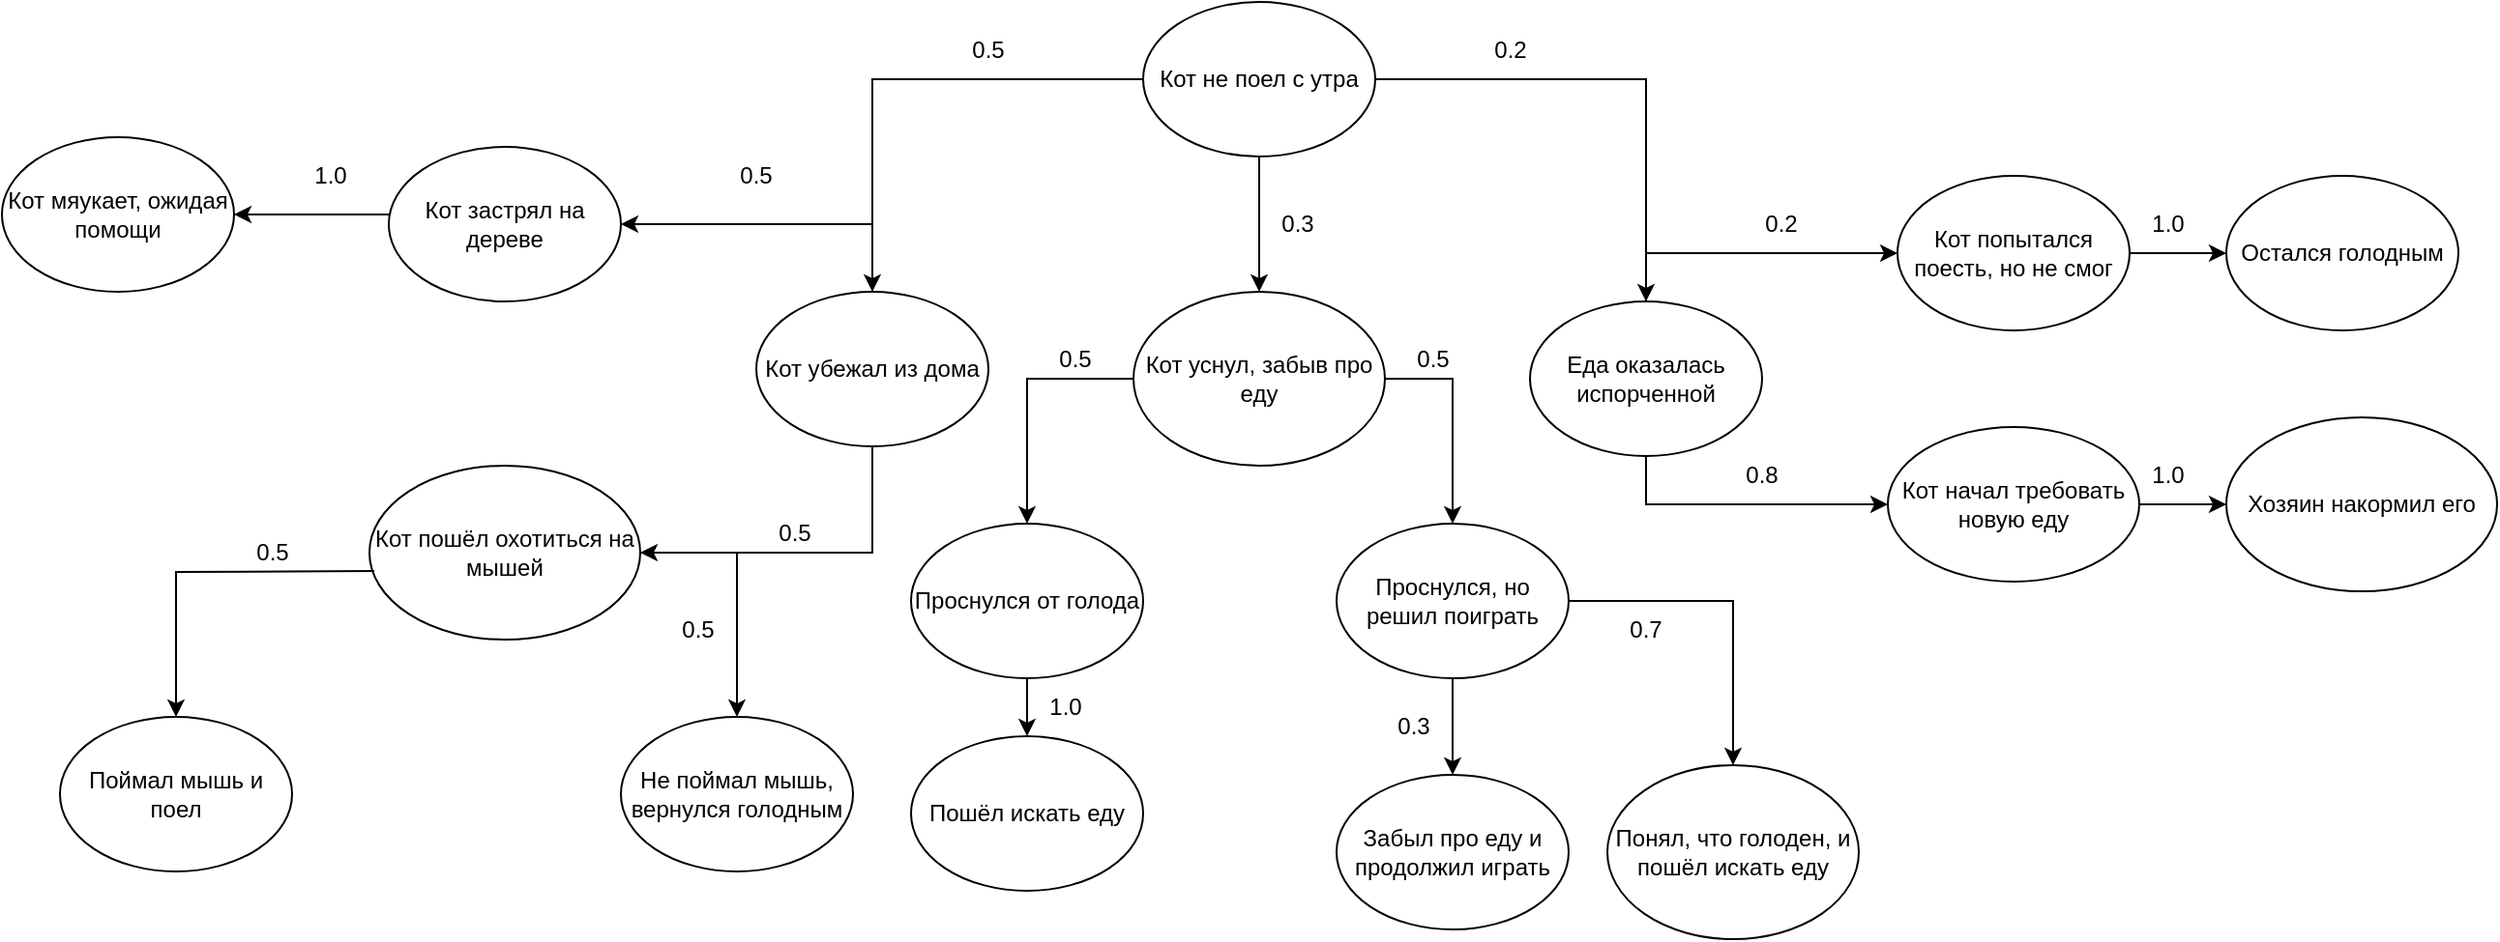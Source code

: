 <mxfile version="24.8.2">
  <diagram name="Страница — 1" id="s1_SfXAWNudBJ4wVnNPU">
    <mxGraphModel dx="1500" dy="810" grid="1" gridSize="10" guides="1" tooltips="1" connect="1" arrows="1" fold="1" page="1" pageScale="1" pageWidth="3300" pageHeight="4681" math="0" shadow="0">
      <root>
        <mxCell id="0" />
        <mxCell id="1" parent="0" />
        <mxCell id="gBUoncTOH3T_YVV0iS3T-1" value="Кот не поел с утра" style="ellipse;whiteSpace=wrap;html=1;" vertex="1" parent="1">
          <mxGeometry x="850" y="330" width="120" height="80" as="geometry" />
        </mxCell>
        <mxCell id="gBUoncTOH3T_YVV0iS3T-2" value="Кот убежал из дома" style="ellipse;whiteSpace=wrap;html=1;" vertex="1" parent="1">
          <mxGeometry x="650" y="480" width="120" height="80" as="geometry" />
        </mxCell>
        <mxCell id="gBUoncTOH3T_YVV0iS3T-3" value="Кот уснул, забыв про еду" style="ellipse;whiteSpace=wrap;html=1;" vertex="1" parent="1">
          <mxGeometry x="845" y="480" width="130" height="90" as="geometry" />
        </mxCell>
        <mxCell id="gBUoncTOH3T_YVV0iS3T-4" value="Еда оказалась испорченной" style="ellipse;whiteSpace=wrap;html=1;" vertex="1" parent="1">
          <mxGeometry x="1050" y="485" width="120" height="80" as="geometry" />
        </mxCell>
        <mxCell id="gBUoncTOH3T_YVV0iS3T-5" value="" style="endArrow=classic;html=1;rounded=0;entryX=0.5;entryY=0;entryDx=0;entryDy=0;exitX=0;exitY=0.5;exitDx=0;exitDy=0;" edge="1" parent="1" source="gBUoncTOH3T_YVV0iS3T-1" target="gBUoncTOH3T_YVV0iS3T-2">
          <mxGeometry width="50" height="50" relative="1" as="geometry">
            <mxPoint x="660" y="400" as="sourcePoint" />
            <mxPoint x="800" y="290" as="targetPoint" />
            <Array as="points">
              <mxPoint x="710" y="370" />
            </Array>
          </mxGeometry>
        </mxCell>
        <mxCell id="gBUoncTOH3T_YVV0iS3T-6" value="0.5" style="text;html=1;align=center;verticalAlign=middle;whiteSpace=wrap;rounded=0;" vertex="1" parent="1">
          <mxGeometry x="740" y="340" width="60" height="30" as="geometry" />
        </mxCell>
        <mxCell id="gBUoncTOH3T_YVV0iS3T-7" value="" style="endArrow=classic;html=1;rounded=0;exitX=0.5;exitY=1;exitDx=0;exitDy=0;entryX=0.5;entryY=0;entryDx=0;entryDy=0;" edge="1" parent="1" source="gBUoncTOH3T_YVV0iS3T-1" target="gBUoncTOH3T_YVV0iS3T-3">
          <mxGeometry width="50" height="50" relative="1" as="geometry">
            <mxPoint x="880" y="530" as="sourcePoint" />
            <mxPoint x="930" y="480" as="targetPoint" />
          </mxGeometry>
        </mxCell>
        <mxCell id="gBUoncTOH3T_YVV0iS3T-8" value="0.3" style="text;html=1;align=center;verticalAlign=middle;whiteSpace=wrap;rounded=0;" vertex="1" parent="1">
          <mxGeometry x="900" y="430" width="60" height="30" as="geometry" />
        </mxCell>
        <mxCell id="gBUoncTOH3T_YVV0iS3T-9" value="" style="endArrow=classic;html=1;rounded=0;entryX=0.5;entryY=0;entryDx=0;entryDy=0;exitX=1;exitY=0.5;exitDx=0;exitDy=0;" edge="1" parent="1" source="gBUoncTOH3T_YVV0iS3T-1" target="gBUoncTOH3T_YVV0iS3T-4">
          <mxGeometry width="50" height="50" relative="1" as="geometry">
            <mxPoint x="880" y="530" as="sourcePoint" />
            <mxPoint x="930" y="480" as="targetPoint" />
            <Array as="points">
              <mxPoint x="1110" y="370" />
            </Array>
          </mxGeometry>
        </mxCell>
        <mxCell id="gBUoncTOH3T_YVV0iS3T-10" value="0.2" style="text;html=1;align=center;verticalAlign=middle;whiteSpace=wrap;rounded=0;" vertex="1" parent="1">
          <mxGeometry x="1010" y="340" width="60" height="30" as="geometry" />
        </mxCell>
        <mxCell id="gBUoncTOH3T_YVV0iS3T-11" value="Кот застрял на дереве" style="ellipse;whiteSpace=wrap;html=1;" vertex="1" parent="1">
          <mxGeometry x="460" y="405" width="120" height="80" as="geometry" />
        </mxCell>
        <mxCell id="gBUoncTOH3T_YVV0iS3T-12" value="Кот пошёл охотиться на мышей" style="ellipse;whiteSpace=wrap;html=1;" vertex="1" parent="1">
          <mxGeometry x="450" y="570" width="140" height="90" as="geometry" />
        </mxCell>
        <mxCell id="gBUoncTOH3T_YVV0iS3T-13" value="" style="endArrow=classic;html=1;rounded=0;entryX=1;entryY=0.5;entryDx=0;entryDy=0;exitX=0.5;exitY=1;exitDx=0;exitDy=0;" edge="1" parent="1" source="gBUoncTOH3T_YVV0iS3T-2" target="gBUoncTOH3T_YVV0iS3T-12">
          <mxGeometry width="50" height="50" relative="1" as="geometry">
            <mxPoint x="880" y="530" as="sourcePoint" />
            <mxPoint x="930" y="480" as="targetPoint" />
            <Array as="points">
              <mxPoint x="710" y="615" />
            </Array>
          </mxGeometry>
        </mxCell>
        <mxCell id="gBUoncTOH3T_YVV0iS3T-14" value="0.5" style="text;html=1;align=center;verticalAlign=middle;whiteSpace=wrap;rounded=0;" vertex="1" parent="1">
          <mxGeometry x="640" y="590" width="60" height="30" as="geometry" />
        </mxCell>
        <mxCell id="gBUoncTOH3T_YVV0iS3T-15" value="" style="endArrow=classic;html=1;rounded=0;exitX=0.5;exitY=0;exitDx=0;exitDy=0;entryX=1;entryY=0.5;entryDx=0;entryDy=0;" edge="1" parent="1" source="gBUoncTOH3T_YVV0iS3T-2" target="gBUoncTOH3T_YVV0iS3T-11">
          <mxGeometry width="50" height="50" relative="1" as="geometry">
            <mxPoint x="880" y="530" as="sourcePoint" />
            <mxPoint x="930" y="480" as="targetPoint" />
            <Array as="points">
              <mxPoint x="710" y="445" />
            </Array>
          </mxGeometry>
        </mxCell>
        <mxCell id="gBUoncTOH3T_YVV0iS3T-16" value="0.5" style="text;html=1;align=center;verticalAlign=middle;whiteSpace=wrap;rounded=0;" vertex="1" parent="1">
          <mxGeometry x="620" y="405" width="60" height="30" as="geometry" />
        </mxCell>
        <mxCell id="gBUoncTOH3T_YVV0iS3T-17" value="Проснулся от голода" style="ellipse;whiteSpace=wrap;html=1;" vertex="1" parent="1">
          <mxGeometry x="730" y="600" width="120" height="80" as="geometry" />
        </mxCell>
        <mxCell id="gBUoncTOH3T_YVV0iS3T-18" value="Проснулся, но решил поиграть" style="ellipse;whiteSpace=wrap;html=1;" vertex="1" parent="1">
          <mxGeometry x="950" y="600" width="120" height="80" as="geometry" />
        </mxCell>
        <mxCell id="gBUoncTOH3T_YVV0iS3T-19" value="" style="endArrow=classic;html=1;rounded=0;entryX=0.5;entryY=0;entryDx=0;entryDy=0;exitX=0;exitY=0.5;exitDx=0;exitDy=0;" edge="1" parent="1" source="gBUoncTOH3T_YVV0iS3T-3" target="gBUoncTOH3T_YVV0iS3T-17">
          <mxGeometry width="50" height="50" relative="1" as="geometry">
            <mxPoint x="880" y="530" as="sourcePoint" />
            <mxPoint x="930" y="480" as="targetPoint" />
            <Array as="points">
              <mxPoint x="790" y="525" />
            </Array>
          </mxGeometry>
        </mxCell>
        <mxCell id="gBUoncTOH3T_YVV0iS3T-20" value="" style="endArrow=classic;html=1;rounded=0;entryX=0.5;entryY=0;entryDx=0;entryDy=0;exitX=1;exitY=0.5;exitDx=0;exitDy=0;" edge="1" parent="1" source="gBUoncTOH3T_YVV0iS3T-3" target="gBUoncTOH3T_YVV0iS3T-18">
          <mxGeometry width="50" height="50" relative="1" as="geometry">
            <mxPoint x="880" y="530" as="sourcePoint" />
            <mxPoint x="930" y="480" as="targetPoint" />
            <Array as="points">
              <mxPoint x="1010" y="525" />
            </Array>
          </mxGeometry>
        </mxCell>
        <mxCell id="gBUoncTOH3T_YVV0iS3T-21" value="0.5" style="text;html=1;align=center;verticalAlign=middle;whiteSpace=wrap;rounded=0;" vertex="1" parent="1">
          <mxGeometry x="785" y="500" width="60" height="30" as="geometry" />
        </mxCell>
        <mxCell id="gBUoncTOH3T_YVV0iS3T-22" value="0.5" style="text;html=1;align=center;verticalAlign=middle;whiteSpace=wrap;rounded=0;" vertex="1" parent="1">
          <mxGeometry x="970" y="500" width="60" height="30" as="geometry" />
        </mxCell>
        <mxCell id="gBUoncTOH3T_YVV0iS3T-24" value="Кот попытался поесть, но не смог" style="ellipse;whiteSpace=wrap;html=1;" vertex="1" parent="1">
          <mxGeometry x="1240" y="420" width="120" height="80" as="geometry" />
        </mxCell>
        <mxCell id="gBUoncTOH3T_YVV0iS3T-25" value="Кот начал требовать новую еду" style="ellipse;whiteSpace=wrap;html=1;" vertex="1" parent="1">
          <mxGeometry x="1235" y="550" width="130" height="80" as="geometry" />
        </mxCell>
        <mxCell id="gBUoncTOH3T_YVV0iS3T-26" value="" style="endArrow=classic;html=1;rounded=0;entryX=0;entryY=0.5;entryDx=0;entryDy=0;exitX=0.5;exitY=0;exitDx=0;exitDy=0;" edge="1" parent="1" source="gBUoncTOH3T_YVV0iS3T-4" target="gBUoncTOH3T_YVV0iS3T-24">
          <mxGeometry width="50" height="50" relative="1" as="geometry">
            <mxPoint x="880" y="530" as="sourcePoint" />
            <mxPoint x="930" y="480" as="targetPoint" />
            <Array as="points">
              <mxPoint x="1110" y="460" />
            </Array>
          </mxGeometry>
        </mxCell>
        <mxCell id="gBUoncTOH3T_YVV0iS3T-27" value="" style="endArrow=classic;html=1;rounded=0;entryX=0;entryY=0.5;entryDx=0;entryDy=0;exitX=0.5;exitY=1;exitDx=0;exitDy=0;" edge="1" parent="1" source="gBUoncTOH3T_YVV0iS3T-4" target="gBUoncTOH3T_YVV0iS3T-25">
          <mxGeometry width="50" height="50" relative="1" as="geometry">
            <mxPoint x="1110" y="570" as="sourcePoint" />
            <mxPoint x="930" y="480" as="targetPoint" />
            <Array as="points">
              <mxPoint x="1110" y="590" />
            </Array>
          </mxGeometry>
        </mxCell>
        <mxCell id="gBUoncTOH3T_YVV0iS3T-28" value="0.2" style="text;html=1;align=center;verticalAlign=middle;whiteSpace=wrap;rounded=0;" vertex="1" parent="1">
          <mxGeometry x="1150" y="430" width="60" height="30" as="geometry" />
        </mxCell>
        <mxCell id="gBUoncTOH3T_YVV0iS3T-29" value="0.8" style="text;html=1;align=center;verticalAlign=middle;whiteSpace=wrap;rounded=0;" vertex="1" parent="1">
          <mxGeometry x="1140" y="560" width="60" height="30" as="geometry" />
        </mxCell>
        <mxCell id="gBUoncTOH3T_YVV0iS3T-30" value="Кот мяукает, ожидая помощи" style="ellipse;whiteSpace=wrap;html=1;" vertex="1" parent="1">
          <mxGeometry x="260" y="400" width="120" height="80" as="geometry" />
        </mxCell>
        <mxCell id="gBUoncTOH3T_YVV0iS3T-31" value="" style="endArrow=classic;html=1;rounded=0;entryX=1;entryY=0.5;entryDx=0;entryDy=0;exitX=0;exitY=0.438;exitDx=0;exitDy=0;exitPerimeter=0;" edge="1" parent="1" source="gBUoncTOH3T_YVV0iS3T-11" target="gBUoncTOH3T_YVV0iS3T-30">
          <mxGeometry width="50" height="50" relative="1" as="geometry">
            <mxPoint x="770" y="530" as="sourcePoint" />
            <mxPoint x="820" y="480" as="targetPoint" />
          </mxGeometry>
        </mxCell>
        <mxCell id="gBUoncTOH3T_YVV0iS3T-32" value="1.0" style="text;html=1;align=center;verticalAlign=middle;whiteSpace=wrap;rounded=0;" vertex="1" parent="1">
          <mxGeometry x="400" y="405" width="60" height="30" as="geometry" />
        </mxCell>
        <mxCell id="gBUoncTOH3T_YVV0iS3T-33" value="Поймал мышь и поел" style="ellipse;whiteSpace=wrap;html=1;" vertex="1" parent="1">
          <mxGeometry x="290" y="700" width="120" height="80" as="geometry" />
        </mxCell>
        <mxCell id="gBUoncTOH3T_YVV0iS3T-34" value="Не поймал мышь, вернулся голодным" style="ellipse;whiteSpace=wrap;html=1;" vertex="1" parent="1">
          <mxGeometry x="580" y="700" width="120" height="80" as="geometry" />
        </mxCell>
        <mxCell id="gBUoncTOH3T_YVV0iS3T-35" value="" style="endArrow=classic;html=1;rounded=0;entryX=0.5;entryY=0;entryDx=0;entryDy=0;exitX=0.018;exitY=0.606;exitDx=0;exitDy=0;exitPerimeter=0;" edge="1" parent="1" source="gBUoncTOH3T_YVV0iS3T-12" target="gBUoncTOH3T_YVV0iS3T-33">
          <mxGeometry width="50" height="50" relative="1" as="geometry">
            <mxPoint x="830" y="570" as="sourcePoint" />
            <mxPoint x="880" y="520" as="targetPoint" />
            <Array as="points">
              <mxPoint x="350" y="625" />
            </Array>
          </mxGeometry>
        </mxCell>
        <mxCell id="gBUoncTOH3T_YVV0iS3T-36" value="" style="endArrow=classic;html=1;rounded=0;entryX=0.5;entryY=0;entryDx=0;entryDy=0;exitX=1;exitY=0.5;exitDx=0;exitDy=0;" edge="1" parent="1" source="gBUoncTOH3T_YVV0iS3T-12" target="gBUoncTOH3T_YVV0iS3T-34">
          <mxGeometry width="50" height="50" relative="1" as="geometry">
            <mxPoint x="830" y="570" as="sourcePoint" />
            <mxPoint x="880" y="520" as="targetPoint" />
            <Array as="points">
              <mxPoint x="640" y="615" />
            </Array>
          </mxGeometry>
        </mxCell>
        <mxCell id="gBUoncTOH3T_YVV0iS3T-37" value="0.5" style="text;html=1;align=center;verticalAlign=middle;whiteSpace=wrap;rounded=0;" vertex="1" parent="1">
          <mxGeometry x="590" y="640" width="60" height="30" as="geometry" />
        </mxCell>
        <mxCell id="gBUoncTOH3T_YVV0iS3T-38" value="0.5" style="text;html=1;align=center;verticalAlign=middle;whiteSpace=wrap;rounded=0;" vertex="1" parent="1">
          <mxGeometry x="370" y="600" width="60" height="30" as="geometry" />
        </mxCell>
        <mxCell id="gBUoncTOH3T_YVV0iS3T-39" value="Пошёл искать еду" style="ellipse;whiteSpace=wrap;html=1;" vertex="1" parent="1">
          <mxGeometry x="730" y="710" width="120" height="80" as="geometry" />
        </mxCell>
        <mxCell id="gBUoncTOH3T_YVV0iS3T-40" value="" style="endArrow=classic;html=1;rounded=0;entryX=0.5;entryY=0;entryDx=0;entryDy=0;exitX=0.5;exitY=1;exitDx=0;exitDy=0;" edge="1" parent="1" source="gBUoncTOH3T_YVV0iS3T-17" target="gBUoncTOH3T_YVV0iS3T-39">
          <mxGeometry width="50" height="50" relative="1" as="geometry">
            <mxPoint x="830" y="570" as="sourcePoint" />
            <mxPoint x="880" y="520" as="targetPoint" />
          </mxGeometry>
        </mxCell>
        <mxCell id="gBUoncTOH3T_YVV0iS3T-41" value="1.0" style="text;html=1;align=center;verticalAlign=middle;whiteSpace=wrap;rounded=0;" vertex="1" parent="1">
          <mxGeometry x="780" y="680" width="60" height="30" as="geometry" />
        </mxCell>
        <mxCell id="gBUoncTOH3T_YVV0iS3T-42" value="Понял, что голоден, и пошёл искать еду" style="ellipse;whiteSpace=wrap;html=1;" vertex="1" parent="1">
          <mxGeometry x="1090" y="725" width="130" height="90" as="geometry" />
        </mxCell>
        <mxCell id="gBUoncTOH3T_YVV0iS3T-43" value="Забыл про еду и продолжил играть" style="ellipse;whiteSpace=wrap;html=1;" vertex="1" parent="1">
          <mxGeometry x="950" y="730" width="120" height="80" as="geometry" />
        </mxCell>
        <mxCell id="gBUoncTOH3T_YVV0iS3T-44" value="" style="endArrow=classic;html=1;rounded=0;entryX=0.5;entryY=0;entryDx=0;entryDy=0;exitX=0.5;exitY=1;exitDx=0;exitDy=0;" edge="1" parent="1" source="gBUoncTOH3T_YVV0iS3T-18" target="gBUoncTOH3T_YVV0iS3T-43">
          <mxGeometry width="50" height="50" relative="1" as="geometry">
            <mxPoint x="950" y="740" as="sourcePoint" />
            <mxPoint x="1000" y="690" as="targetPoint" />
          </mxGeometry>
        </mxCell>
        <mxCell id="gBUoncTOH3T_YVV0iS3T-45" value="" style="endArrow=classic;html=1;rounded=0;entryX=0.5;entryY=0;entryDx=0;entryDy=0;exitX=1;exitY=0.5;exitDx=0;exitDy=0;" edge="1" parent="1" source="gBUoncTOH3T_YVV0iS3T-18" target="gBUoncTOH3T_YVV0iS3T-42">
          <mxGeometry width="50" height="50" relative="1" as="geometry">
            <mxPoint x="950" y="740" as="sourcePoint" />
            <mxPoint x="1000" y="690" as="targetPoint" />
            <Array as="points">
              <mxPoint x="1155" y="640" />
            </Array>
          </mxGeometry>
        </mxCell>
        <mxCell id="gBUoncTOH3T_YVV0iS3T-46" value="0.7" style="text;html=1;align=center;verticalAlign=middle;whiteSpace=wrap;rounded=0;" vertex="1" parent="1">
          <mxGeometry x="1080" y="640" width="60" height="30" as="geometry" />
        </mxCell>
        <mxCell id="gBUoncTOH3T_YVV0iS3T-47" value="0.3" style="text;html=1;align=center;verticalAlign=middle;whiteSpace=wrap;rounded=0;" vertex="1" parent="1">
          <mxGeometry x="960" y="690" width="60" height="30" as="geometry" />
        </mxCell>
        <mxCell id="gBUoncTOH3T_YVV0iS3T-48" value="Остался голодным" style="ellipse;whiteSpace=wrap;html=1;" vertex="1" parent="1">
          <mxGeometry x="1410" y="420" width="120" height="80" as="geometry" />
        </mxCell>
        <mxCell id="gBUoncTOH3T_YVV0iS3T-49" value="" style="endArrow=classic;html=1;rounded=0;entryX=0;entryY=0.5;entryDx=0;entryDy=0;exitX=1;exitY=0.5;exitDx=0;exitDy=0;" edge="1" parent="1" source="gBUoncTOH3T_YVV0iS3T-24" target="gBUoncTOH3T_YVV0iS3T-48">
          <mxGeometry width="50" height="50" relative="1" as="geometry">
            <mxPoint x="1090" y="560" as="sourcePoint" />
            <mxPoint x="1140" y="510" as="targetPoint" />
          </mxGeometry>
        </mxCell>
        <mxCell id="gBUoncTOH3T_YVV0iS3T-50" value="1.0" style="text;html=1;align=center;verticalAlign=middle;whiteSpace=wrap;rounded=0;" vertex="1" parent="1">
          <mxGeometry x="1350" y="430" width="60" height="30" as="geometry" />
        </mxCell>
        <mxCell id="gBUoncTOH3T_YVV0iS3T-51" value="Хозяин накормил его" style="ellipse;whiteSpace=wrap;html=1;" vertex="1" parent="1">
          <mxGeometry x="1410" y="545" width="140" height="90" as="geometry" />
        </mxCell>
        <mxCell id="gBUoncTOH3T_YVV0iS3T-52" value="" style="endArrow=classic;html=1;rounded=0;entryX=0;entryY=0.5;entryDx=0;entryDy=0;exitX=1;exitY=0.5;exitDx=0;exitDy=0;" edge="1" parent="1" source="gBUoncTOH3T_YVV0iS3T-25" target="gBUoncTOH3T_YVV0iS3T-51">
          <mxGeometry width="50" height="50" relative="1" as="geometry">
            <mxPoint x="1090" y="560" as="sourcePoint" />
            <mxPoint x="1140" y="510" as="targetPoint" />
          </mxGeometry>
        </mxCell>
        <mxCell id="gBUoncTOH3T_YVV0iS3T-53" value="1.0" style="text;html=1;align=center;verticalAlign=middle;whiteSpace=wrap;rounded=0;" vertex="1" parent="1">
          <mxGeometry x="1350" y="560" width="60" height="30" as="geometry" />
        </mxCell>
      </root>
    </mxGraphModel>
  </diagram>
</mxfile>

